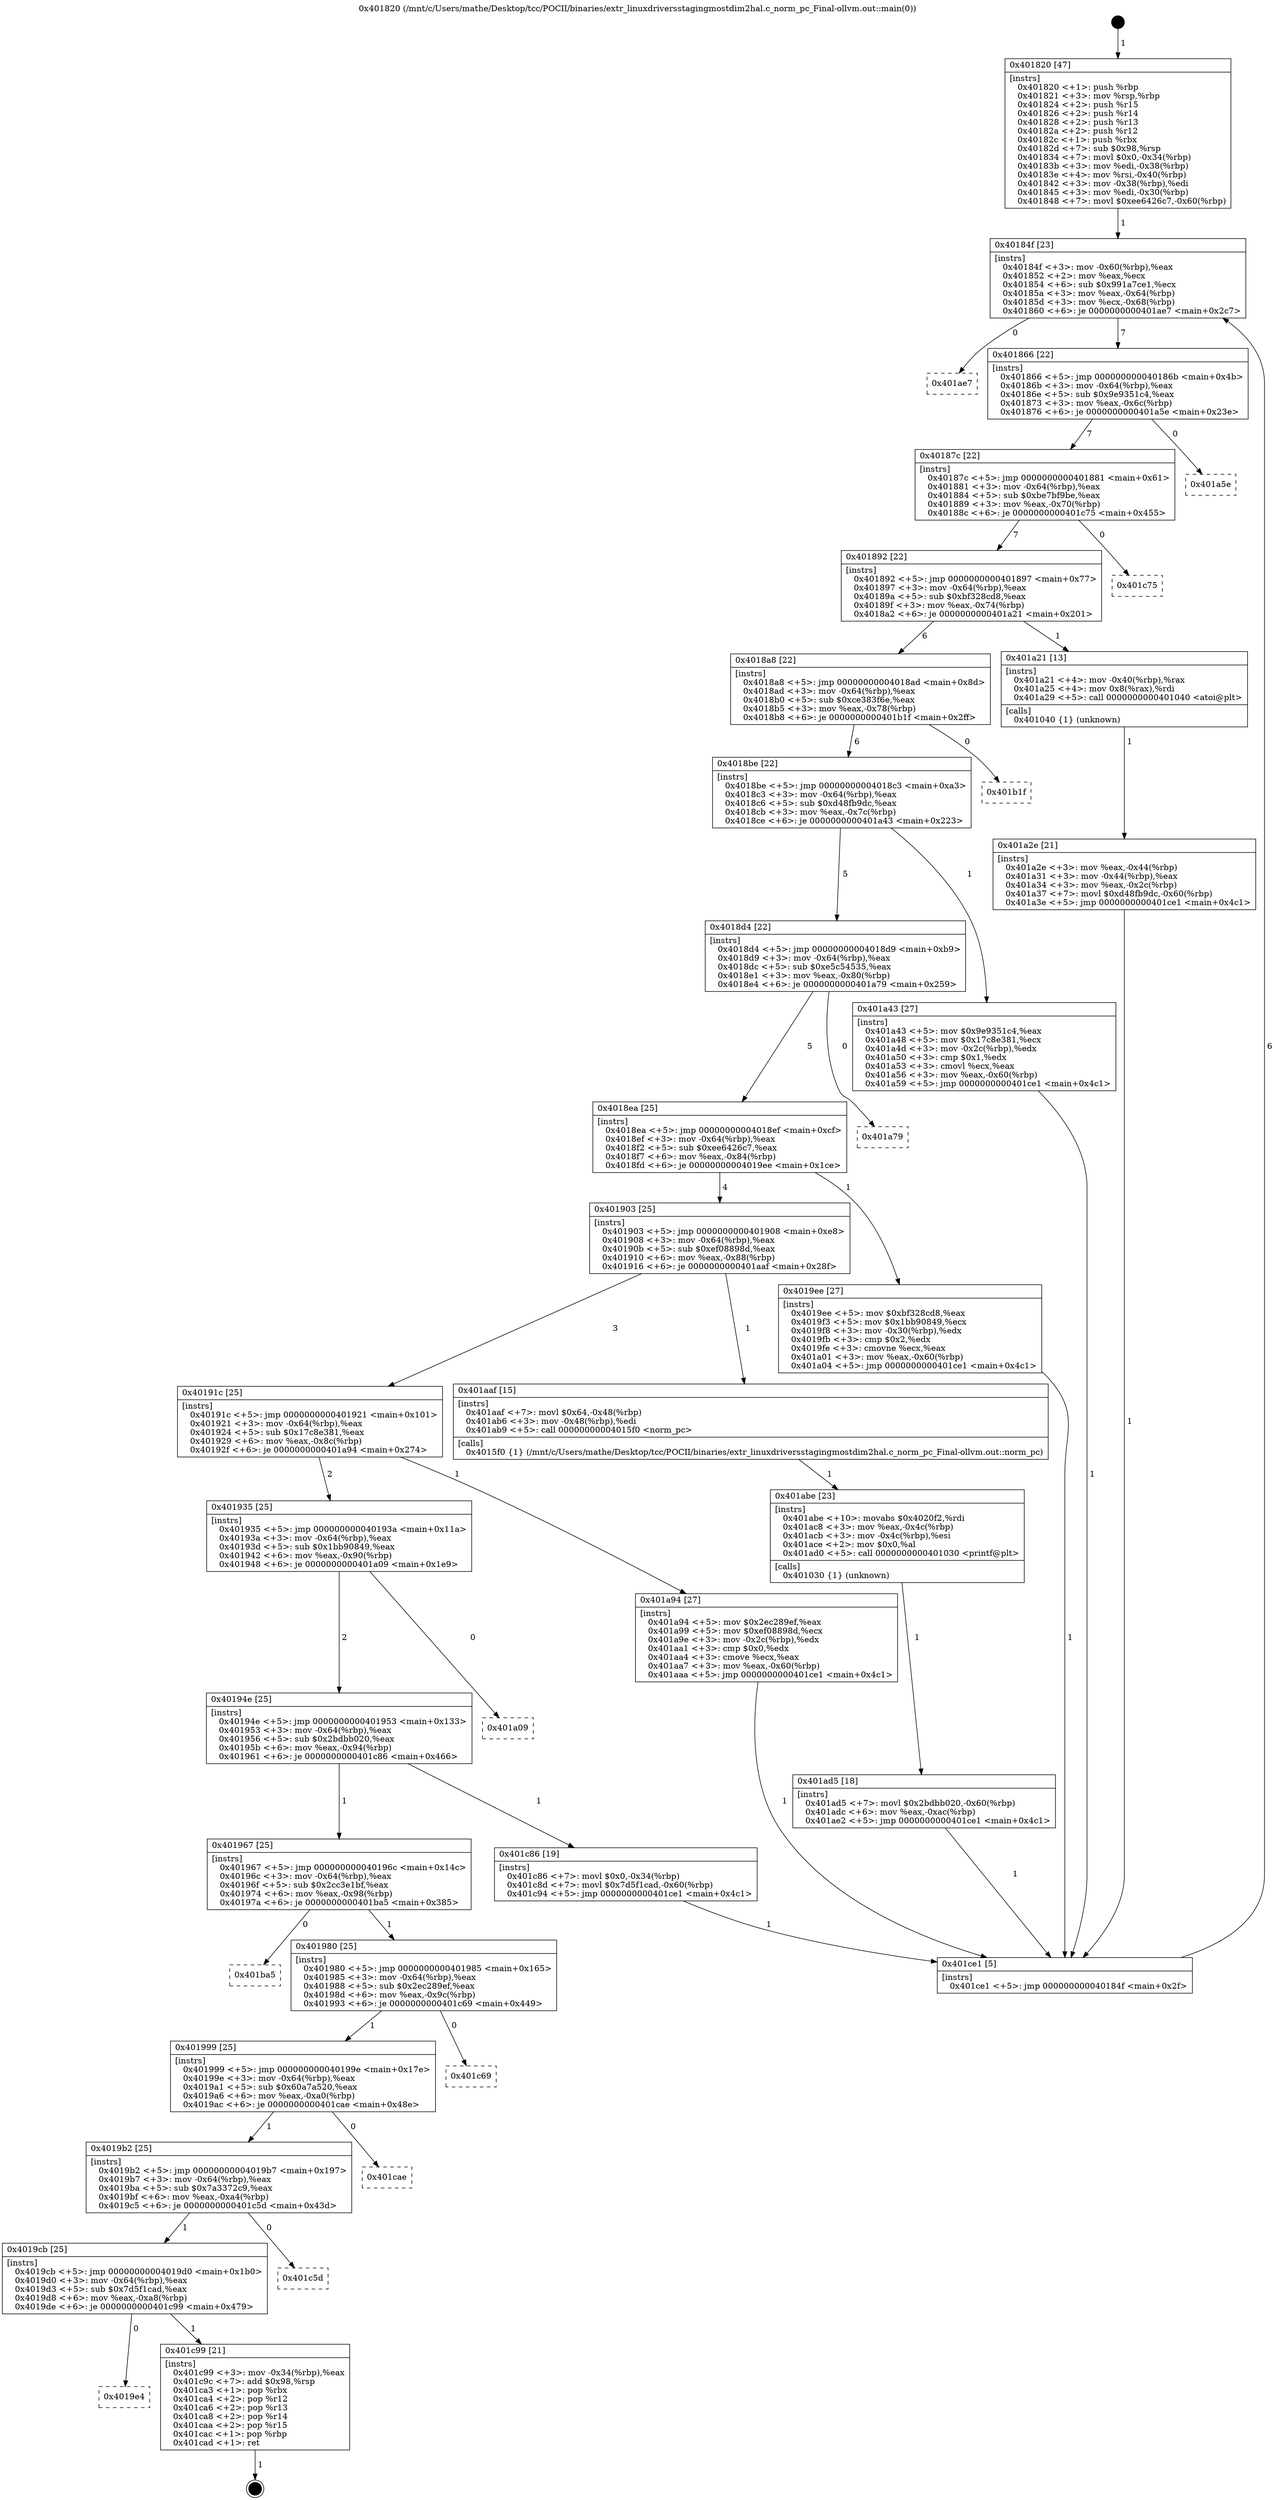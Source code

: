 digraph "0x401820" {
  label = "0x401820 (/mnt/c/Users/mathe/Desktop/tcc/POCII/binaries/extr_linuxdriversstagingmostdim2hal.c_norm_pc_Final-ollvm.out::main(0))"
  labelloc = "t"
  node[shape=record]

  Entry [label="",width=0.3,height=0.3,shape=circle,fillcolor=black,style=filled]
  "0x40184f" [label="{
     0x40184f [23]\l
     | [instrs]\l
     &nbsp;&nbsp;0x40184f \<+3\>: mov -0x60(%rbp),%eax\l
     &nbsp;&nbsp;0x401852 \<+2\>: mov %eax,%ecx\l
     &nbsp;&nbsp;0x401854 \<+6\>: sub $0x991a7ce1,%ecx\l
     &nbsp;&nbsp;0x40185a \<+3\>: mov %eax,-0x64(%rbp)\l
     &nbsp;&nbsp;0x40185d \<+3\>: mov %ecx,-0x68(%rbp)\l
     &nbsp;&nbsp;0x401860 \<+6\>: je 0000000000401ae7 \<main+0x2c7\>\l
  }"]
  "0x401ae7" [label="{
     0x401ae7\l
  }", style=dashed]
  "0x401866" [label="{
     0x401866 [22]\l
     | [instrs]\l
     &nbsp;&nbsp;0x401866 \<+5\>: jmp 000000000040186b \<main+0x4b\>\l
     &nbsp;&nbsp;0x40186b \<+3\>: mov -0x64(%rbp),%eax\l
     &nbsp;&nbsp;0x40186e \<+5\>: sub $0x9e9351c4,%eax\l
     &nbsp;&nbsp;0x401873 \<+3\>: mov %eax,-0x6c(%rbp)\l
     &nbsp;&nbsp;0x401876 \<+6\>: je 0000000000401a5e \<main+0x23e\>\l
  }"]
  Exit [label="",width=0.3,height=0.3,shape=circle,fillcolor=black,style=filled,peripheries=2]
  "0x401a5e" [label="{
     0x401a5e\l
  }", style=dashed]
  "0x40187c" [label="{
     0x40187c [22]\l
     | [instrs]\l
     &nbsp;&nbsp;0x40187c \<+5\>: jmp 0000000000401881 \<main+0x61\>\l
     &nbsp;&nbsp;0x401881 \<+3\>: mov -0x64(%rbp),%eax\l
     &nbsp;&nbsp;0x401884 \<+5\>: sub $0xbe7bf9be,%eax\l
     &nbsp;&nbsp;0x401889 \<+3\>: mov %eax,-0x70(%rbp)\l
     &nbsp;&nbsp;0x40188c \<+6\>: je 0000000000401c75 \<main+0x455\>\l
  }"]
  "0x4019e4" [label="{
     0x4019e4\l
  }", style=dashed]
  "0x401c75" [label="{
     0x401c75\l
  }", style=dashed]
  "0x401892" [label="{
     0x401892 [22]\l
     | [instrs]\l
     &nbsp;&nbsp;0x401892 \<+5\>: jmp 0000000000401897 \<main+0x77\>\l
     &nbsp;&nbsp;0x401897 \<+3\>: mov -0x64(%rbp),%eax\l
     &nbsp;&nbsp;0x40189a \<+5\>: sub $0xbf328cd8,%eax\l
     &nbsp;&nbsp;0x40189f \<+3\>: mov %eax,-0x74(%rbp)\l
     &nbsp;&nbsp;0x4018a2 \<+6\>: je 0000000000401a21 \<main+0x201\>\l
  }"]
  "0x401c99" [label="{
     0x401c99 [21]\l
     | [instrs]\l
     &nbsp;&nbsp;0x401c99 \<+3\>: mov -0x34(%rbp),%eax\l
     &nbsp;&nbsp;0x401c9c \<+7\>: add $0x98,%rsp\l
     &nbsp;&nbsp;0x401ca3 \<+1\>: pop %rbx\l
     &nbsp;&nbsp;0x401ca4 \<+2\>: pop %r12\l
     &nbsp;&nbsp;0x401ca6 \<+2\>: pop %r13\l
     &nbsp;&nbsp;0x401ca8 \<+2\>: pop %r14\l
     &nbsp;&nbsp;0x401caa \<+2\>: pop %r15\l
     &nbsp;&nbsp;0x401cac \<+1\>: pop %rbp\l
     &nbsp;&nbsp;0x401cad \<+1\>: ret\l
  }"]
  "0x401a21" [label="{
     0x401a21 [13]\l
     | [instrs]\l
     &nbsp;&nbsp;0x401a21 \<+4\>: mov -0x40(%rbp),%rax\l
     &nbsp;&nbsp;0x401a25 \<+4\>: mov 0x8(%rax),%rdi\l
     &nbsp;&nbsp;0x401a29 \<+5\>: call 0000000000401040 \<atoi@plt\>\l
     | [calls]\l
     &nbsp;&nbsp;0x401040 \{1\} (unknown)\l
  }"]
  "0x4018a8" [label="{
     0x4018a8 [22]\l
     | [instrs]\l
     &nbsp;&nbsp;0x4018a8 \<+5\>: jmp 00000000004018ad \<main+0x8d\>\l
     &nbsp;&nbsp;0x4018ad \<+3\>: mov -0x64(%rbp),%eax\l
     &nbsp;&nbsp;0x4018b0 \<+5\>: sub $0xce383f6e,%eax\l
     &nbsp;&nbsp;0x4018b5 \<+3\>: mov %eax,-0x78(%rbp)\l
     &nbsp;&nbsp;0x4018b8 \<+6\>: je 0000000000401b1f \<main+0x2ff\>\l
  }"]
  "0x4019cb" [label="{
     0x4019cb [25]\l
     | [instrs]\l
     &nbsp;&nbsp;0x4019cb \<+5\>: jmp 00000000004019d0 \<main+0x1b0\>\l
     &nbsp;&nbsp;0x4019d0 \<+3\>: mov -0x64(%rbp),%eax\l
     &nbsp;&nbsp;0x4019d3 \<+5\>: sub $0x7d5f1cad,%eax\l
     &nbsp;&nbsp;0x4019d8 \<+6\>: mov %eax,-0xa8(%rbp)\l
     &nbsp;&nbsp;0x4019de \<+6\>: je 0000000000401c99 \<main+0x479\>\l
  }"]
  "0x401b1f" [label="{
     0x401b1f\l
  }", style=dashed]
  "0x4018be" [label="{
     0x4018be [22]\l
     | [instrs]\l
     &nbsp;&nbsp;0x4018be \<+5\>: jmp 00000000004018c3 \<main+0xa3\>\l
     &nbsp;&nbsp;0x4018c3 \<+3\>: mov -0x64(%rbp),%eax\l
     &nbsp;&nbsp;0x4018c6 \<+5\>: sub $0xd48fb9dc,%eax\l
     &nbsp;&nbsp;0x4018cb \<+3\>: mov %eax,-0x7c(%rbp)\l
     &nbsp;&nbsp;0x4018ce \<+6\>: je 0000000000401a43 \<main+0x223\>\l
  }"]
  "0x401c5d" [label="{
     0x401c5d\l
  }", style=dashed]
  "0x401a43" [label="{
     0x401a43 [27]\l
     | [instrs]\l
     &nbsp;&nbsp;0x401a43 \<+5\>: mov $0x9e9351c4,%eax\l
     &nbsp;&nbsp;0x401a48 \<+5\>: mov $0x17c8e381,%ecx\l
     &nbsp;&nbsp;0x401a4d \<+3\>: mov -0x2c(%rbp),%edx\l
     &nbsp;&nbsp;0x401a50 \<+3\>: cmp $0x1,%edx\l
     &nbsp;&nbsp;0x401a53 \<+3\>: cmovl %ecx,%eax\l
     &nbsp;&nbsp;0x401a56 \<+3\>: mov %eax,-0x60(%rbp)\l
     &nbsp;&nbsp;0x401a59 \<+5\>: jmp 0000000000401ce1 \<main+0x4c1\>\l
  }"]
  "0x4018d4" [label="{
     0x4018d4 [22]\l
     | [instrs]\l
     &nbsp;&nbsp;0x4018d4 \<+5\>: jmp 00000000004018d9 \<main+0xb9\>\l
     &nbsp;&nbsp;0x4018d9 \<+3\>: mov -0x64(%rbp),%eax\l
     &nbsp;&nbsp;0x4018dc \<+5\>: sub $0xe5c54535,%eax\l
     &nbsp;&nbsp;0x4018e1 \<+3\>: mov %eax,-0x80(%rbp)\l
     &nbsp;&nbsp;0x4018e4 \<+6\>: je 0000000000401a79 \<main+0x259\>\l
  }"]
  "0x4019b2" [label="{
     0x4019b2 [25]\l
     | [instrs]\l
     &nbsp;&nbsp;0x4019b2 \<+5\>: jmp 00000000004019b7 \<main+0x197\>\l
     &nbsp;&nbsp;0x4019b7 \<+3\>: mov -0x64(%rbp),%eax\l
     &nbsp;&nbsp;0x4019ba \<+5\>: sub $0x7a3372c9,%eax\l
     &nbsp;&nbsp;0x4019bf \<+6\>: mov %eax,-0xa4(%rbp)\l
     &nbsp;&nbsp;0x4019c5 \<+6\>: je 0000000000401c5d \<main+0x43d\>\l
  }"]
  "0x401a79" [label="{
     0x401a79\l
  }", style=dashed]
  "0x4018ea" [label="{
     0x4018ea [25]\l
     | [instrs]\l
     &nbsp;&nbsp;0x4018ea \<+5\>: jmp 00000000004018ef \<main+0xcf\>\l
     &nbsp;&nbsp;0x4018ef \<+3\>: mov -0x64(%rbp),%eax\l
     &nbsp;&nbsp;0x4018f2 \<+5\>: sub $0xee6426c7,%eax\l
     &nbsp;&nbsp;0x4018f7 \<+6\>: mov %eax,-0x84(%rbp)\l
     &nbsp;&nbsp;0x4018fd \<+6\>: je 00000000004019ee \<main+0x1ce\>\l
  }"]
  "0x401cae" [label="{
     0x401cae\l
  }", style=dashed]
  "0x4019ee" [label="{
     0x4019ee [27]\l
     | [instrs]\l
     &nbsp;&nbsp;0x4019ee \<+5\>: mov $0xbf328cd8,%eax\l
     &nbsp;&nbsp;0x4019f3 \<+5\>: mov $0x1bb90849,%ecx\l
     &nbsp;&nbsp;0x4019f8 \<+3\>: mov -0x30(%rbp),%edx\l
     &nbsp;&nbsp;0x4019fb \<+3\>: cmp $0x2,%edx\l
     &nbsp;&nbsp;0x4019fe \<+3\>: cmovne %ecx,%eax\l
     &nbsp;&nbsp;0x401a01 \<+3\>: mov %eax,-0x60(%rbp)\l
     &nbsp;&nbsp;0x401a04 \<+5\>: jmp 0000000000401ce1 \<main+0x4c1\>\l
  }"]
  "0x401903" [label="{
     0x401903 [25]\l
     | [instrs]\l
     &nbsp;&nbsp;0x401903 \<+5\>: jmp 0000000000401908 \<main+0xe8\>\l
     &nbsp;&nbsp;0x401908 \<+3\>: mov -0x64(%rbp),%eax\l
     &nbsp;&nbsp;0x40190b \<+5\>: sub $0xef08898d,%eax\l
     &nbsp;&nbsp;0x401910 \<+6\>: mov %eax,-0x88(%rbp)\l
     &nbsp;&nbsp;0x401916 \<+6\>: je 0000000000401aaf \<main+0x28f\>\l
  }"]
  "0x401ce1" [label="{
     0x401ce1 [5]\l
     | [instrs]\l
     &nbsp;&nbsp;0x401ce1 \<+5\>: jmp 000000000040184f \<main+0x2f\>\l
  }"]
  "0x401820" [label="{
     0x401820 [47]\l
     | [instrs]\l
     &nbsp;&nbsp;0x401820 \<+1\>: push %rbp\l
     &nbsp;&nbsp;0x401821 \<+3\>: mov %rsp,%rbp\l
     &nbsp;&nbsp;0x401824 \<+2\>: push %r15\l
     &nbsp;&nbsp;0x401826 \<+2\>: push %r14\l
     &nbsp;&nbsp;0x401828 \<+2\>: push %r13\l
     &nbsp;&nbsp;0x40182a \<+2\>: push %r12\l
     &nbsp;&nbsp;0x40182c \<+1\>: push %rbx\l
     &nbsp;&nbsp;0x40182d \<+7\>: sub $0x98,%rsp\l
     &nbsp;&nbsp;0x401834 \<+7\>: movl $0x0,-0x34(%rbp)\l
     &nbsp;&nbsp;0x40183b \<+3\>: mov %edi,-0x38(%rbp)\l
     &nbsp;&nbsp;0x40183e \<+4\>: mov %rsi,-0x40(%rbp)\l
     &nbsp;&nbsp;0x401842 \<+3\>: mov -0x38(%rbp),%edi\l
     &nbsp;&nbsp;0x401845 \<+3\>: mov %edi,-0x30(%rbp)\l
     &nbsp;&nbsp;0x401848 \<+7\>: movl $0xee6426c7,-0x60(%rbp)\l
  }"]
  "0x401a2e" [label="{
     0x401a2e [21]\l
     | [instrs]\l
     &nbsp;&nbsp;0x401a2e \<+3\>: mov %eax,-0x44(%rbp)\l
     &nbsp;&nbsp;0x401a31 \<+3\>: mov -0x44(%rbp),%eax\l
     &nbsp;&nbsp;0x401a34 \<+3\>: mov %eax,-0x2c(%rbp)\l
     &nbsp;&nbsp;0x401a37 \<+7\>: movl $0xd48fb9dc,-0x60(%rbp)\l
     &nbsp;&nbsp;0x401a3e \<+5\>: jmp 0000000000401ce1 \<main+0x4c1\>\l
  }"]
  "0x401999" [label="{
     0x401999 [25]\l
     | [instrs]\l
     &nbsp;&nbsp;0x401999 \<+5\>: jmp 000000000040199e \<main+0x17e\>\l
     &nbsp;&nbsp;0x40199e \<+3\>: mov -0x64(%rbp),%eax\l
     &nbsp;&nbsp;0x4019a1 \<+5\>: sub $0x60a7a520,%eax\l
     &nbsp;&nbsp;0x4019a6 \<+6\>: mov %eax,-0xa0(%rbp)\l
     &nbsp;&nbsp;0x4019ac \<+6\>: je 0000000000401cae \<main+0x48e\>\l
  }"]
  "0x401aaf" [label="{
     0x401aaf [15]\l
     | [instrs]\l
     &nbsp;&nbsp;0x401aaf \<+7\>: movl $0x64,-0x48(%rbp)\l
     &nbsp;&nbsp;0x401ab6 \<+3\>: mov -0x48(%rbp),%edi\l
     &nbsp;&nbsp;0x401ab9 \<+5\>: call 00000000004015f0 \<norm_pc\>\l
     | [calls]\l
     &nbsp;&nbsp;0x4015f0 \{1\} (/mnt/c/Users/mathe/Desktop/tcc/POCII/binaries/extr_linuxdriversstagingmostdim2hal.c_norm_pc_Final-ollvm.out::norm_pc)\l
  }"]
  "0x40191c" [label="{
     0x40191c [25]\l
     | [instrs]\l
     &nbsp;&nbsp;0x40191c \<+5\>: jmp 0000000000401921 \<main+0x101\>\l
     &nbsp;&nbsp;0x401921 \<+3\>: mov -0x64(%rbp),%eax\l
     &nbsp;&nbsp;0x401924 \<+5\>: sub $0x17c8e381,%eax\l
     &nbsp;&nbsp;0x401929 \<+6\>: mov %eax,-0x8c(%rbp)\l
     &nbsp;&nbsp;0x40192f \<+6\>: je 0000000000401a94 \<main+0x274\>\l
  }"]
  "0x401c69" [label="{
     0x401c69\l
  }", style=dashed]
  "0x401a94" [label="{
     0x401a94 [27]\l
     | [instrs]\l
     &nbsp;&nbsp;0x401a94 \<+5\>: mov $0x2ec289ef,%eax\l
     &nbsp;&nbsp;0x401a99 \<+5\>: mov $0xef08898d,%ecx\l
     &nbsp;&nbsp;0x401a9e \<+3\>: mov -0x2c(%rbp),%edx\l
     &nbsp;&nbsp;0x401aa1 \<+3\>: cmp $0x0,%edx\l
     &nbsp;&nbsp;0x401aa4 \<+3\>: cmove %ecx,%eax\l
     &nbsp;&nbsp;0x401aa7 \<+3\>: mov %eax,-0x60(%rbp)\l
     &nbsp;&nbsp;0x401aaa \<+5\>: jmp 0000000000401ce1 \<main+0x4c1\>\l
  }"]
  "0x401935" [label="{
     0x401935 [25]\l
     | [instrs]\l
     &nbsp;&nbsp;0x401935 \<+5\>: jmp 000000000040193a \<main+0x11a\>\l
     &nbsp;&nbsp;0x40193a \<+3\>: mov -0x64(%rbp),%eax\l
     &nbsp;&nbsp;0x40193d \<+5\>: sub $0x1bb90849,%eax\l
     &nbsp;&nbsp;0x401942 \<+6\>: mov %eax,-0x90(%rbp)\l
     &nbsp;&nbsp;0x401948 \<+6\>: je 0000000000401a09 \<main+0x1e9\>\l
  }"]
  "0x401abe" [label="{
     0x401abe [23]\l
     | [instrs]\l
     &nbsp;&nbsp;0x401abe \<+10\>: movabs $0x4020f2,%rdi\l
     &nbsp;&nbsp;0x401ac8 \<+3\>: mov %eax,-0x4c(%rbp)\l
     &nbsp;&nbsp;0x401acb \<+3\>: mov -0x4c(%rbp),%esi\l
     &nbsp;&nbsp;0x401ace \<+2\>: mov $0x0,%al\l
     &nbsp;&nbsp;0x401ad0 \<+5\>: call 0000000000401030 \<printf@plt\>\l
     | [calls]\l
     &nbsp;&nbsp;0x401030 \{1\} (unknown)\l
  }"]
  "0x401ad5" [label="{
     0x401ad5 [18]\l
     | [instrs]\l
     &nbsp;&nbsp;0x401ad5 \<+7\>: movl $0x2bdbb020,-0x60(%rbp)\l
     &nbsp;&nbsp;0x401adc \<+6\>: mov %eax,-0xac(%rbp)\l
     &nbsp;&nbsp;0x401ae2 \<+5\>: jmp 0000000000401ce1 \<main+0x4c1\>\l
  }"]
  "0x401980" [label="{
     0x401980 [25]\l
     | [instrs]\l
     &nbsp;&nbsp;0x401980 \<+5\>: jmp 0000000000401985 \<main+0x165\>\l
     &nbsp;&nbsp;0x401985 \<+3\>: mov -0x64(%rbp),%eax\l
     &nbsp;&nbsp;0x401988 \<+5\>: sub $0x2ec289ef,%eax\l
     &nbsp;&nbsp;0x40198d \<+6\>: mov %eax,-0x9c(%rbp)\l
     &nbsp;&nbsp;0x401993 \<+6\>: je 0000000000401c69 \<main+0x449\>\l
  }"]
  "0x401a09" [label="{
     0x401a09\l
  }", style=dashed]
  "0x40194e" [label="{
     0x40194e [25]\l
     | [instrs]\l
     &nbsp;&nbsp;0x40194e \<+5\>: jmp 0000000000401953 \<main+0x133\>\l
     &nbsp;&nbsp;0x401953 \<+3\>: mov -0x64(%rbp),%eax\l
     &nbsp;&nbsp;0x401956 \<+5\>: sub $0x2bdbb020,%eax\l
     &nbsp;&nbsp;0x40195b \<+6\>: mov %eax,-0x94(%rbp)\l
     &nbsp;&nbsp;0x401961 \<+6\>: je 0000000000401c86 \<main+0x466\>\l
  }"]
  "0x401ba5" [label="{
     0x401ba5\l
  }", style=dashed]
  "0x401c86" [label="{
     0x401c86 [19]\l
     | [instrs]\l
     &nbsp;&nbsp;0x401c86 \<+7\>: movl $0x0,-0x34(%rbp)\l
     &nbsp;&nbsp;0x401c8d \<+7\>: movl $0x7d5f1cad,-0x60(%rbp)\l
     &nbsp;&nbsp;0x401c94 \<+5\>: jmp 0000000000401ce1 \<main+0x4c1\>\l
  }"]
  "0x401967" [label="{
     0x401967 [25]\l
     | [instrs]\l
     &nbsp;&nbsp;0x401967 \<+5\>: jmp 000000000040196c \<main+0x14c\>\l
     &nbsp;&nbsp;0x40196c \<+3\>: mov -0x64(%rbp),%eax\l
     &nbsp;&nbsp;0x40196f \<+5\>: sub $0x2cc3e1bf,%eax\l
     &nbsp;&nbsp;0x401974 \<+6\>: mov %eax,-0x98(%rbp)\l
     &nbsp;&nbsp;0x40197a \<+6\>: je 0000000000401ba5 \<main+0x385\>\l
  }"]
  Entry -> "0x401820" [label=" 1"]
  "0x40184f" -> "0x401ae7" [label=" 0"]
  "0x40184f" -> "0x401866" [label=" 7"]
  "0x401c99" -> Exit [label=" 1"]
  "0x401866" -> "0x401a5e" [label=" 0"]
  "0x401866" -> "0x40187c" [label=" 7"]
  "0x4019cb" -> "0x4019e4" [label=" 0"]
  "0x40187c" -> "0x401c75" [label=" 0"]
  "0x40187c" -> "0x401892" [label=" 7"]
  "0x4019cb" -> "0x401c99" [label=" 1"]
  "0x401892" -> "0x401a21" [label=" 1"]
  "0x401892" -> "0x4018a8" [label=" 6"]
  "0x4019b2" -> "0x4019cb" [label=" 1"]
  "0x4018a8" -> "0x401b1f" [label=" 0"]
  "0x4018a8" -> "0x4018be" [label=" 6"]
  "0x4019b2" -> "0x401c5d" [label=" 0"]
  "0x4018be" -> "0x401a43" [label=" 1"]
  "0x4018be" -> "0x4018d4" [label=" 5"]
  "0x401999" -> "0x4019b2" [label=" 1"]
  "0x4018d4" -> "0x401a79" [label=" 0"]
  "0x4018d4" -> "0x4018ea" [label=" 5"]
  "0x401999" -> "0x401cae" [label=" 0"]
  "0x4018ea" -> "0x4019ee" [label=" 1"]
  "0x4018ea" -> "0x401903" [label=" 4"]
  "0x4019ee" -> "0x401ce1" [label=" 1"]
  "0x401820" -> "0x40184f" [label=" 1"]
  "0x401ce1" -> "0x40184f" [label=" 6"]
  "0x401a21" -> "0x401a2e" [label=" 1"]
  "0x401a2e" -> "0x401ce1" [label=" 1"]
  "0x401a43" -> "0x401ce1" [label=" 1"]
  "0x401980" -> "0x401999" [label=" 1"]
  "0x401903" -> "0x401aaf" [label=" 1"]
  "0x401903" -> "0x40191c" [label=" 3"]
  "0x401980" -> "0x401c69" [label=" 0"]
  "0x40191c" -> "0x401a94" [label=" 1"]
  "0x40191c" -> "0x401935" [label=" 2"]
  "0x401a94" -> "0x401ce1" [label=" 1"]
  "0x401aaf" -> "0x401abe" [label=" 1"]
  "0x401abe" -> "0x401ad5" [label=" 1"]
  "0x401ad5" -> "0x401ce1" [label=" 1"]
  "0x401967" -> "0x401980" [label=" 1"]
  "0x401935" -> "0x401a09" [label=" 0"]
  "0x401935" -> "0x40194e" [label=" 2"]
  "0x401967" -> "0x401ba5" [label=" 0"]
  "0x40194e" -> "0x401c86" [label=" 1"]
  "0x40194e" -> "0x401967" [label=" 1"]
  "0x401c86" -> "0x401ce1" [label=" 1"]
}
